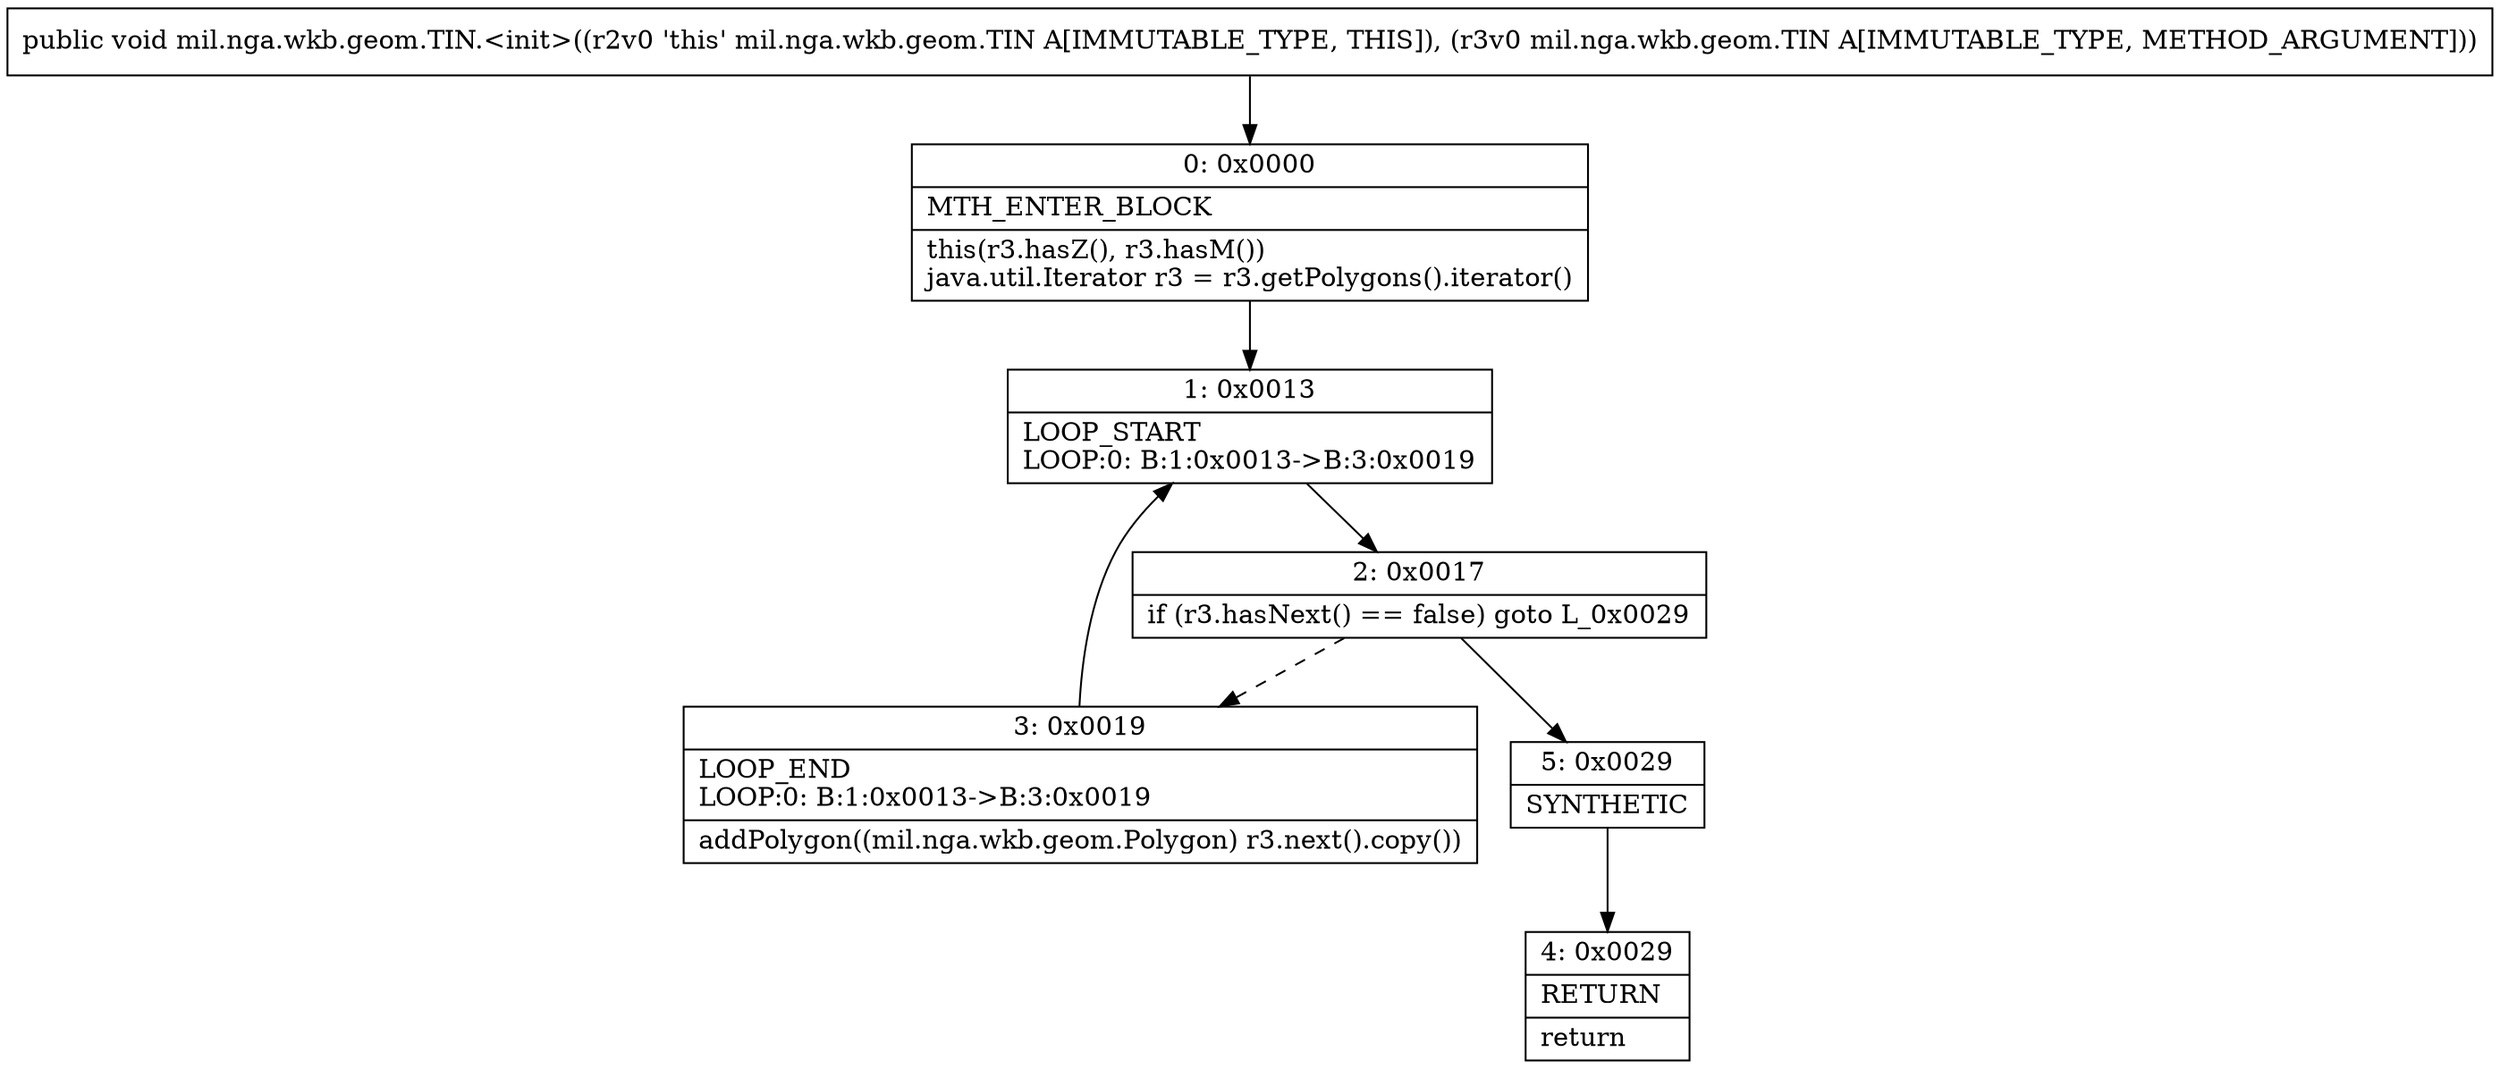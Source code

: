 digraph "CFG formil.nga.wkb.geom.TIN.\<init\>(Lmil\/nga\/wkb\/geom\/TIN;)V" {
Node_0 [shape=record,label="{0\:\ 0x0000|MTH_ENTER_BLOCK\l|this(r3.hasZ(), r3.hasM())\ljava.util.Iterator r3 = r3.getPolygons().iterator()\l}"];
Node_1 [shape=record,label="{1\:\ 0x0013|LOOP_START\lLOOP:0: B:1:0x0013\-\>B:3:0x0019\l}"];
Node_2 [shape=record,label="{2\:\ 0x0017|if (r3.hasNext() == false) goto L_0x0029\l}"];
Node_3 [shape=record,label="{3\:\ 0x0019|LOOP_END\lLOOP:0: B:1:0x0013\-\>B:3:0x0019\l|addPolygon((mil.nga.wkb.geom.Polygon) r3.next().copy())\l}"];
Node_4 [shape=record,label="{4\:\ 0x0029|RETURN\l|return\l}"];
Node_5 [shape=record,label="{5\:\ 0x0029|SYNTHETIC\l}"];
MethodNode[shape=record,label="{public void mil.nga.wkb.geom.TIN.\<init\>((r2v0 'this' mil.nga.wkb.geom.TIN A[IMMUTABLE_TYPE, THIS]), (r3v0 mil.nga.wkb.geom.TIN A[IMMUTABLE_TYPE, METHOD_ARGUMENT])) }"];
MethodNode -> Node_0;
Node_0 -> Node_1;
Node_1 -> Node_2;
Node_2 -> Node_3[style=dashed];
Node_2 -> Node_5;
Node_3 -> Node_1;
Node_5 -> Node_4;
}

